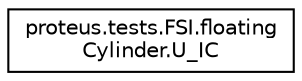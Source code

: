 digraph "Graphical Class Hierarchy"
{
 // LATEX_PDF_SIZE
  edge [fontname="Helvetica",fontsize="10",labelfontname="Helvetica",labelfontsize="10"];
  node [fontname="Helvetica",fontsize="10",shape=record];
  rankdir="LR";
  Node0 [label="proteus.tests.FSI.floating\lCylinder.U_IC",height=0.2,width=0.4,color="black", fillcolor="white", style="filled",URL="$dd/daf/classproteus_1_1tests_1_1FSI_1_1floatingCylinder_1_1U__IC.html",tooltip=" "];
}
